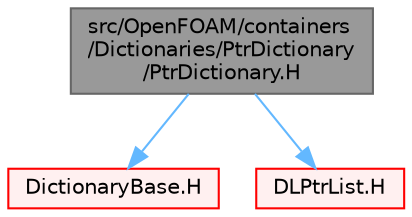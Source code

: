 digraph "src/OpenFOAM/containers/Dictionaries/PtrDictionary/PtrDictionary.H"
{
 // LATEX_PDF_SIZE
  bgcolor="transparent";
  edge [fontname=Helvetica,fontsize=10,labelfontname=Helvetica,labelfontsize=10];
  node [fontname=Helvetica,fontsize=10,shape=box,height=0.2,width=0.4];
  Node1 [id="Node000001",label="src/OpenFOAM/containers\l/Dictionaries/PtrDictionary\l/PtrDictionary.H",height=0.2,width=0.4,color="gray40", fillcolor="grey60", style="filled", fontcolor="black",tooltip=" "];
  Node1 -> Node2 [id="edge1_Node000001_Node000002",color="steelblue1",style="solid",tooltip=" "];
  Node2 [id="Node000002",label="DictionaryBase.H",height=0.2,width=0.4,color="red", fillcolor="#FFF0F0", style="filled",URL="$DictionaryBase_8H.html",tooltip=" "];
  Node1 -> Node112 [id="edge2_Node000001_Node000112",color="steelblue1",style="solid",tooltip=" "];
  Node112 [id="Node000112",label="DLPtrList.H",height=0.2,width=0.4,color="red", fillcolor="#FFF0F0", style="filled",URL="$DLPtrList_8H.html",tooltip="Non-intrusive doubly-linked pointer list."];
}
